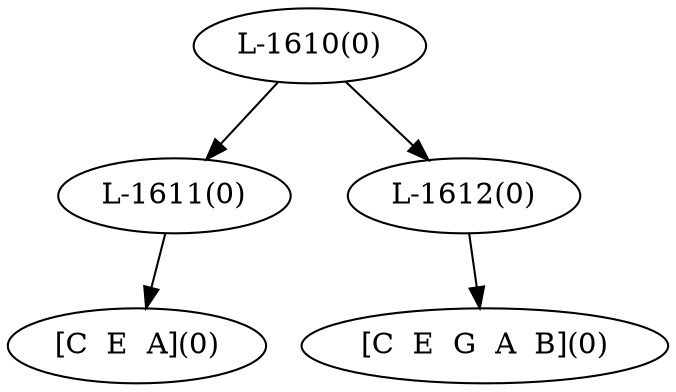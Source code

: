 digraph sample{
"L-1611(0)"->"[C  E  A](0)"
"L-1612(0)"->"[C  E  G  A  B](0)"
"L-1610(0)"->"L-1611(0)"
"L-1610(0)"->"L-1612(0)"
{rank = min; "L-1610(0)"}
{rank = same; "L-1611(0)"; "L-1612(0)";}
{rank = max; "[C  E  A](0)"; "[C  E  G  A  B](0)";}
}